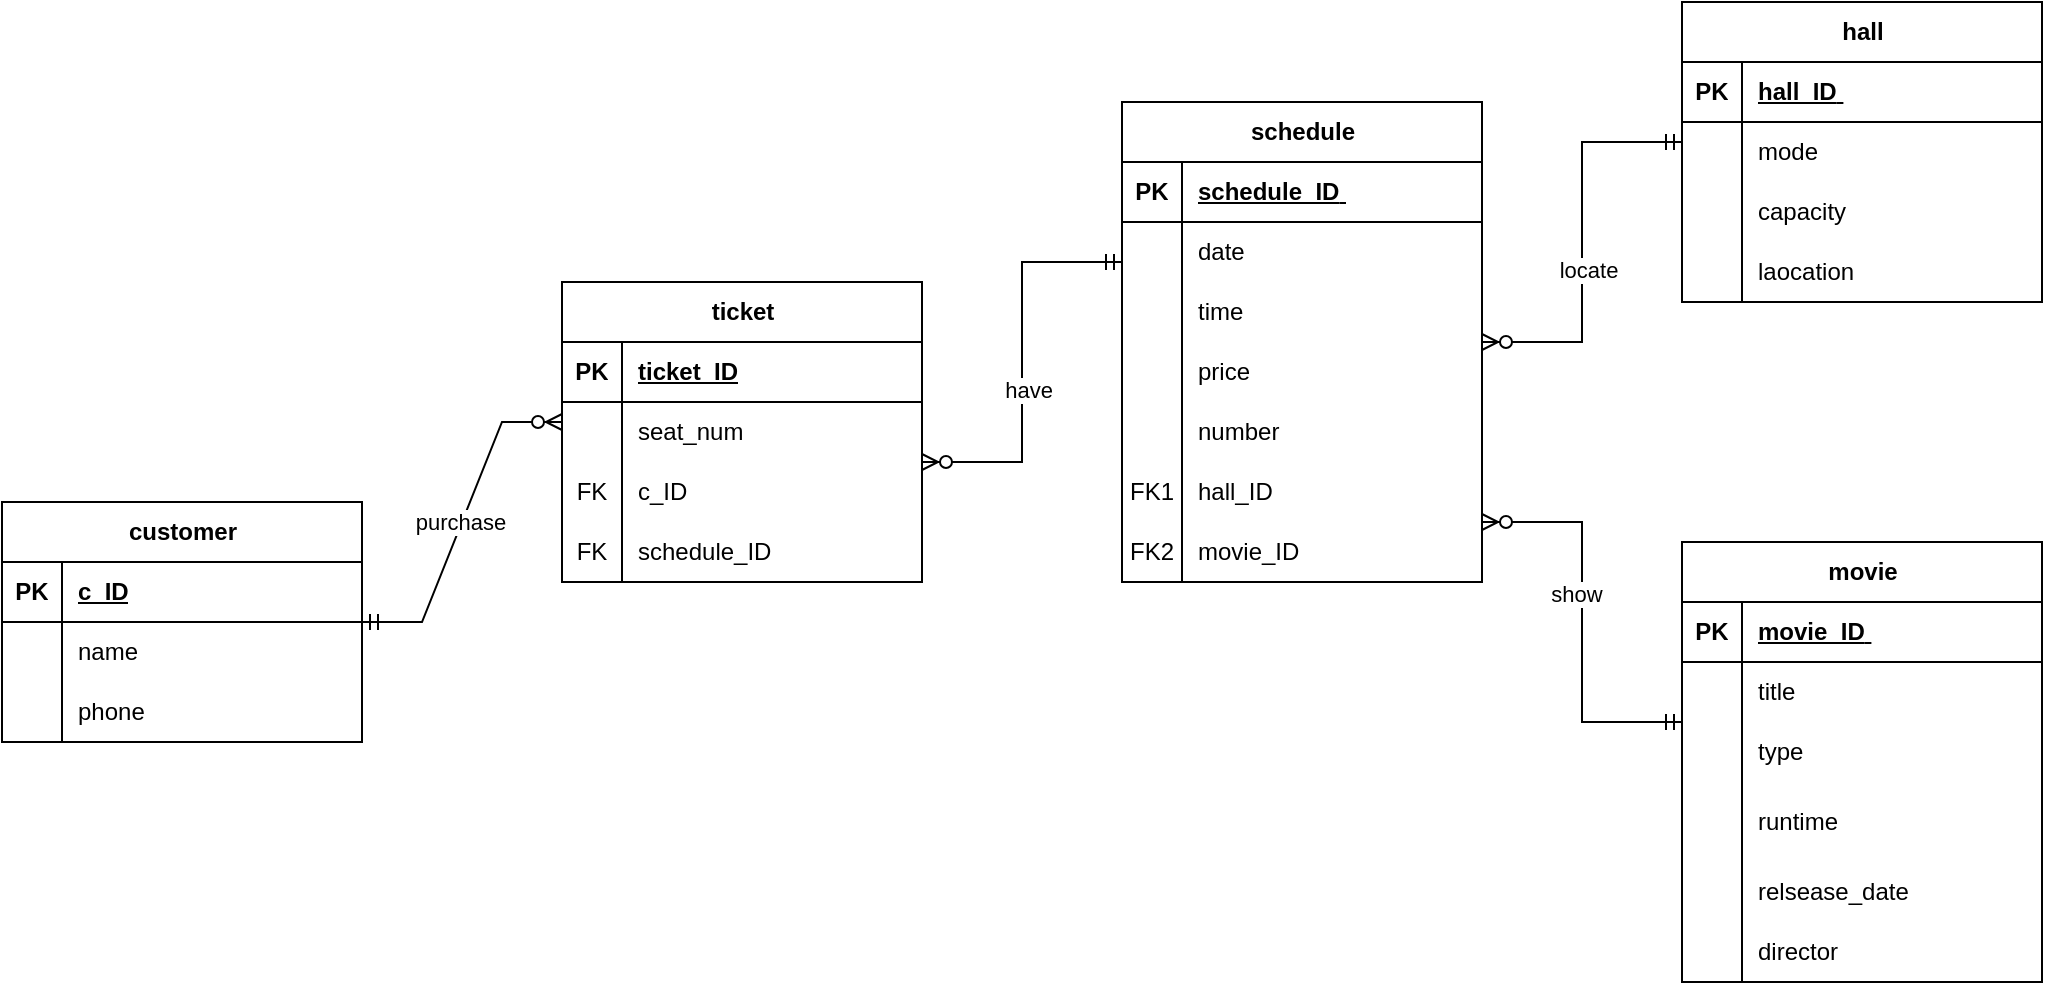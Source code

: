 <mxfile version="27.2.0">
  <diagram name="第 1 页" id="VyrL_tPM4hSTgGZ1lB1h">
    <mxGraphModel dx="2283" dy="2230" grid="1" gridSize="10" guides="1" tooltips="1" connect="1" arrows="1" fold="1" page="1" pageScale="1" pageWidth="827" pageHeight="1169" math="0" shadow="0">
      <root>
        <mxCell id="0" />
        <mxCell id="1" parent="0" />
        <mxCell id="VxuB3Sy7aqRvo5uuoUxa-56" value="customer" style="shape=table;startSize=30;container=1;collapsible=1;childLayout=tableLayout;fixedRows=1;rowLines=0;fontStyle=1;align=center;resizeLast=1;html=1;" vertex="1" parent="1">
          <mxGeometry x="-360" y="180" width="180" height="120" as="geometry" />
        </mxCell>
        <mxCell id="VxuB3Sy7aqRvo5uuoUxa-57" value="" style="shape=tableRow;horizontal=0;startSize=0;swimlaneHead=0;swimlaneBody=0;fillColor=none;collapsible=0;dropTarget=0;points=[[0,0.5],[1,0.5]];portConstraint=eastwest;top=0;left=0;right=0;bottom=1;" vertex="1" parent="VxuB3Sy7aqRvo5uuoUxa-56">
          <mxGeometry y="30" width="180" height="30" as="geometry" />
        </mxCell>
        <mxCell id="VxuB3Sy7aqRvo5uuoUxa-58" value="PK" style="shape=partialRectangle;connectable=0;fillColor=none;top=0;left=0;bottom=0;right=0;fontStyle=1;overflow=hidden;whiteSpace=wrap;html=1;" vertex="1" parent="VxuB3Sy7aqRvo5uuoUxa-57">
          <mxGeometry width="30" height="30" as="geometry">
            <mxRectangle width="30" height="30" as="alternateBounds" />
          </mxGeometry>
        </mxCell>
        <mxCell id="VxuB3Sy7aqRvo5uuoUxa-59" value="c_ID" style="shape=partialRectangle;connectable=0;fillColor=none;top=0;left=0;bottom=0;right=0;align=left;spacingLeft=6;fontStyle=5;overflow=hidden;whiteSpace=wrap;html=1;" vertex="1" parent="VxuB3Sy7aqRvo5uuoUxa-57">
          <mxGeometry x="30" width="150" height="30" as="geometry">
            <mxRectangle width="150" height="30" as="alternateBounds" />
          </mxGeometry>
        </mxCell>
        <mxCell id="VxuB3Sy7aqRvo5uuoUxa-60" value="" style="shape=tableRow;horizontal=0;startSize=0;swimlaneHead=0;swimlaneBody=0;fillColor=none;collapsible=0;dropTarget=0;points=[[0,0.5],[1,0.5]];portConstraint=eastwest;top=0;left=0;right=0;bottom=0;" vertex="1" parent="VxuB3Sy7aqRvo5uuoUxa-56">
          <mxGeometry y="60" width="180" height="30" as="geometry" />
        </mxCell>
        <mxCell id="VxuB3Sy7aqRvo5uuoUxa-61" value="" style="shape=partialRectangle;connectable=0;fillColor=none;top=0;left=0;bottom=0;right=0;editable=1;overflow=hidden;whiteSpace=wrap;html=1;" vertex="1" parent="VxuB3Sy7aqRvo5uuoUxa-60">
          <mxGeometry width="30" height="30" as="geometry">
            <mxRectangle width="30" height="30" as="alternateBounds" />
          </mxGeometry>
        </mxCell>
        <mxCell id="VxuB3Sy7aqRvo5uuoUxa-62" value="name" style="shape=partialRectangle;connectable=0;fillColor=none;top=0;left=0;bottom=0;right=0;align=left;spacingLeft=6;overflow=hidden;whiteSpace=wrap;html=1;" vertex="1" parent="VxuB3Sy7aqRvo5uuoUxa-60">
          <mxGeometry x="30" width="150" height="30" as="geometry">
            <mxRectangle width="150" height="30" as="alternateBounds" />
          </mxGeometry>
        </mxCell>
        <mxCell id="VxuB3Sy7aqRvo5uuoUxa-63" value="" style="shape=tableRow;horizontal=0;startSize=0;swimlaneHead=0;swimlaneBody=0;fillColor=none;collapsible=0;dropTarget=0;points=[[0,0.5],[1,0.5]];portConstraint=eastwest;top=0;left=0;right=0;bottom=0;" vertex="1" parent="VxuB3Sy7aqRvo5uuoUxa-56">
          <mxGeometry y="90" width="180" height="30" as="geometry" />
        </mxCell>
        <mxCell id="VxuB3Sy7aqRvo5uuoUxa-64" value="" style="shape=partialRectangle;connectable=0;fillColor=none;top=0;left=0;bottom=0;right=0;editable=1;overflow=hidden;whiteSpace=wrap;html=1;" vertex="1" parent="VxuB3Sy7aqRvo5uuoUxa-63">
          <mxGeometry width="30" height="30" as="geometry">
            <mxRectangle width="30" height="30" as="alternateBounds" />
          </mxGeometry>
        </mxCell>
        <mxCell id="VxuB3Sy7aqRvo5uuoUxa-65" value="phone" style="shape=partialRectangle;connectable=0;fillColor=none;top=0;left=0;bottom=0;right=0;align=left;spacingLeft=6;overflow=hidden;whiteSpace=wrap;html=1;" vertex="1" parent="VxuB3Sy7aqRvo5uuoUxa-63">
          <mxGeometry x="30" width="150" height="30" as="geometry">
            <mxRectangle width="150" height="30" as="alternateBounds" />
          </mxGeometry>
        </mxCell>
        <mxCell id="VxuB3Sy7aqRvo5uuoUxa-69" value="ticket" style="shape=table;startSize=30;container=1;collapsible=1;childLayout=tableLayout;fixedRows=1;rowLines=0;fontStyle=1;align=center;resizeLast=1;html=1;" vertex="1" parent="1">
          <mxGeometry x="-80" y="70" width="180" height="150" as="geometry" />
        </mxCell>
        <mxCell id="VxuB3Sy7aqRvo5uuoUxa-70" value="" style="shape=tableRow;horizontal=0;startSize=0;swimlaneHead=0;swimlaneBody=0;fillColor=none;collapsible=0;dropTarget=0;points=[[0,0.5],[1,0.5]];portConstraint=eastwest;top=0;left=0;right=0;bottom=1;" vertex="1" parent="VxuB3Sy7aqRvo5uuoUxa-69">
          <mxGeometry y="30" width="180" height="30" as="geometry" />
        </mxCell>
        <mxCell id="VxuB3Sy7aqRvo5uuoUxa-71" value="PK" style="shape=partialRectangle;connectable=0;fillColor=none;top=0;left=0;bottom=0;right=0;fontStyle=1;overflow=hidden;whiteSpace=wrap;html=1;" vertex="1" parent="VxuB3Sy7aqRvo5uuoUxa-70">
          <mxGeometry width="30" height="30" as="geometry">
            <mxRectangle width="30" height="30" as="alternateBounds" />
          </mxGeometry>
        </mxCell>
        <mxCell id="VxuB3Sy7aqRvo5uuoUxa-72" value="ticket_ID" style="shape=partialRectangle;connectable=0;fillColor=none;top=0;left=0;bottom=0;right=0;align=left;spacingLeft=6;fontStyle=5;overflow=hidden;whiteSpace=wrap;html=1;" vertex="1" parent="VxuB3Sy7aqRvo5uuoUxa-70">
          <mxGeometry x="30" width="150" height="30" as="geometry">
            <mxRectangle width="150" height="30" as="alternateBounds" />
          </mxGeometry>
        </mxCell>
        <mxCell id="VxuB3Sy7aqRvo5uuoUxa-73" value="" style="shape=tableRow;horizontal=0;startSize=0;swimlaneHead=0;swimlaneBody=0;fillColor=none;collapsible=0;dropTarget=0;points=[[0,0.5],[1,0.5]];portConstraint=eastwest;top=0;left=0;right=0;bottom=0;" vertex="1" parent="VxuB3Sy7aqRvo5uuoUxa-69">
          <mxGeometry y="60" width="180" height="30" as="geometry" />
        </mxCell>
        <mxCell id="VxuB3Sy7aqRvo5uuoUxa-74" value="" style="shape=partialRectangle;connectable=0;fillColor=none;top=0;left=0;bottom=0;right=0;editable=1;overflow=hidden;whiteSpace=wrap;html=1;" vertex="1" parent="VxuB3Sy7aqRvo5uuoUxa-73">
          <mxGeometry width="30" height="30" as="geometry">
            <mxRectangle width="30" height="30" as="alternateBounds" />
          </mxGeometry>
        </mxCell>
        <mxCell id="VxuB3Sy7aqRvo5uuoUxa-75" value="seat_num" style="shape=partialRectangle;connectable=0;fillColor=none;top=0;left=0;bottom=0;right=0;align=left;spacingLeft=6;overflow=hidden;whiteSpace=wrap;html=1;" vertex="1" parent="VxuB3Sy7aqRvo5uuoUxa-73">
          <mxGeometry x="30" width="150" height="30" as="geometry">
            <mxRectangle width="150" height="30" as="alternateBounds" />
          </mxGeometry>
        </mxCell>
        <mxCell id="VxuB3Sy7aqRvo5uuoUxa-76" value="" style="shape=tableRow;horizontal=0;startSize=0;swimlaneHead=0;swimlaneBody=0;fillColor=none;collapsible=0;dropTarget=0;points=[[0,0.5],[1,0.5]];portConstraint=eastwest;top=0;left=0;right=0;bottom=0;" vertex="1" parent="VxuB3Sy7aqRvo5uuoUxa-69">
          <mxGeometry y="90" width="180" height="30" as="geometry" />
        </mxCell>
        <mxCell id="VxuB3Sy7aqRvo5uuoUxa-77" value="FK" style="shape=partialRectangle;connectable=0;fillColor=none;top=0;left=0;bottom=0;right=0;editable=1;overflow=hidden;whiteSpace=wrap;html=1;" vertex="1" parent="VxuB3Sy7aqRvo5uuoUxa-76">
          <mxGeometry width="30" height="30" as="geometry">
            <mxRectangle width="30" height="30" as="alternateBounds" />
          </mxGeometry>
        </mxCell>
        <mxCell id="VxuB3Sy7aqRvo5uuoUxa-78" value="c_ID&amp;nbsp;" style="shape=partialRectangle;connectable=0;fillColor=none;top=0;left=0;bottom=0;right=0;align=left;spacingLeft=6;overflow=hidden;whiteSpace=wrap;html=1;" vertex="1" parent="VxuB3Sy7aqRvo5uuoUxa-76">
          <mxGeometry x="30" width="150" height="30" as="geometry">
            <mxRectangle width="150" height="30" as="alternateBounds" />
          </mxGeometry>
        </mxCell>
        <mxCell id="VxuB3Sy7aqRvo5uuoUxa-79" value="" style="shape=tableRow;horizontal=0;startSize=0;swimlaneHead=0;swimlaneBody=0;fillColor=none;collapsible=0;dropTarget=0;points=[[0,0.5],[1,0.5]];portConstraint=eastwest;top=0;left=0;right=0;bottom=0;" vertex="1" parent="VxuB3Sy7aqRvo5uuoUxa-69">
          <mxGeometry y="120" width="180" height="30" as="geometry" />
        </mxCell>
        <mxCell id="VxuB3Sy7aqRvo5uuoUxa-80" value="FK" style="shape=partialRectangle;connectable=0;fillColor=none;top=0;left=0;bottom=0;right=0;editable=1;overflow=hidden;whiteSpace=wrap;html=1;" vertex="1" parent="VxuB3Sy7aqRvo5uuoUxa-79">
          <mxGeometry width="30" height="30" as="geometry">
            <mxRectangle width="30" height="30" as="alternateBounds" />
          </mxGeometry>
        </mxCell>
        <mxCell id="VxuB3Sy7aqRvo5uuoUxa-81" value="schedule_ID" style="shape=partialRectangle;connectable=0;fillColor=none;top=0;left=0;bottom=0;right=0;align=left;spacingLeft=6;overflow=hidden;whiteSpace=wrap;html=1;" vertex="1" parent="VxuB3Sy7aqRvo5uuoUxa-79">
          <mxGeometry x="30" width="150" height="30" as="geometry">
            <mxRectangle width="150" height="30" as="alternateBounds" />
          </mxGeometry>
        </mxCell>
        <mxCell id="VxuB3Sy7aqRvo5uuoUxa-82" value="&lt;span style=&quot;text-align: left; text-wrap-mode: wrap;&quot;&gt;schedule&lt;/span&gt;" style="shape=table;startSize=30;container=1;collapsible=1;childLayout=tableLayout;fixedRows=1;rowLines=0;fontStyle=1;align=center;resizeLast=1;html=1;" vertex="1" parent="1">
          <mxGeometry x="200" y="-20" width="180" height="240" as="geometry" />
        </mxCell>
        <mxCell id="VxuB3Sy7aqRvo5uuoUxa-83" value="" style="shape=tableRow;horizontal=0;startSize=0;swimlaneHead=0;swimlaneBody=0;fillColor=none;collapsible=0;dropTarget=0;points=[[0,0.5],[1,0.5]];portConstraint=eastwest;top=0;left=0;right=0;bottom=1;" vertex="1" parent="VxuB3Sy7aqRvo5uuoUxa-82">
          <mxGeometry y="30" width="180" height="30" as="geometry" />
        </mxCell>
        <mxCell id="VxuB3Sy7aqRvo5uuoUxa-84" value="PK" style="shape=partialRectangle;connectable=0;fillColor=none;top=0;left=0;bottom=0;right=0;fontStyle=1;overflow=hidden;whiteSpace=wrap;html=1;" vertex="1" parent="VxuB3Sy7aqRvo5uuoUxa-83">
          <mxGeometry width="30" height="30" as="geometry">
            <mxRectangle width="30" height="30" as="alternateBounds" />
          </mxGeometry>
        </mxCell>
        <mxCell id="VxuB3Sy7aqRvo5uuoUxa-85" value="schedule_ID&lt;span style=&quot;font-weight: 400;&quot;&gt;&amp;nbsp;&lt;/span&gt;" style="shape=partialRectangle;connectable=0;fillColor=none;top=0;left=0;bottom=0;right=0;align=left;spacingLeft=6;fontStyle=5;overflow=hidden;whiteSpace=wrap;html=1;" vertex="1" parent="VxuB3Sy7aqRvo5uuoUxa-83">
          <mxGeometry x="30" width="150" height="30" as="geometry">
            <mxRectangle width="150" height="30" as="alternateBounds" />
          </mxGeometry>
        </mxCell>
        <mxCell id="VxuB3Sy7aqRvo5uuoUxa-86" value="" style="shape=tableRow;horizontal=0;startSize=0;swimlaneHead=0;swimlaneBody=0;fillColor=none;collapsible=0;dropTarget=0;points=[[0,0.5],[1,0.5]];portConstraint=eastwest;top=0;left=0;right=0;bottom=0;" vertex="1" parent="VxuB3Sy7aqRvo5uuoUxa-82">
          <mxGeometry y="60" width="180" height="30" as="geometry" />
        </mxCell>
        <mxCell id="VxuB3Sy7aqRvo5uuoUxa-87" value="" style="shape=partialRectangle;connectable=0;fillColor=none;top=0;left=0;bottom=0;right=0;editable=1;overflow=hidden;whiteSpace=wrap;html=1;" vertex="1" parent="VxuB3Sy7aqRvo5uuoUxa-86">
          <mxGeometry width="30" height="30" as="geometry">
            <mxRectangle width="30" height="30" as="alternateBounds" />
          </mxGeometry>
        </mxCell>
        <mxCell id="VxuB3Sy7aqRvo5uuoUxa-88" value="date" style="shape=partialRectangle;connectable=0;fillColor=none;top=0;left=0;bottom=0;right=0;align=left;spacingLeft=6;overflow=hidden;whiteSpace=wrap;html=1;" vertex="1" parent="VxuB3Sy7aqRvo5uuoUxa-86">
          <mxGeometry x="30" width="150" height="30" as="geometry">
            <mxRectangle width="150" height="30" as="alternateBounds" />
          </mxGeometry>
        </mxCell>
        <mxCell id="VxuB3Sy7aqRvo5uuoUxa-89" value="" style="shape=tableRow;horizontal=0;startSize=0;swimlaneHead=0;swimlaneBody=0;fillColor=none;collapsible=0;dropTarget=0;points=[[0,0.5],[1,0.5]];portConstraint=eastwest;top=0;left=0;right=0;bottom=0;" vertex="1" parent="VxuB3Sy7aqRvo5uuoUxa-82">
          <mxGeometry y="90" width="180" height="30" as="geometry" />
        </mxCell>
        <mxCell id="VxuB3Sy7aqRvo5uuoUxa-90" value="" style="shape=partialRectangle;connectable=0;fillColor=none;top=0;left=0;bottom=0;right=0;editable=1;overflow=hidden;whiteSpace=wrap;html=1;" vertex="1" parent="VxuB3Sy7aqRvo5uuoUxa-89">
          <mxGeometry width="30" height="30" as="geometry">
            <mxRectangle width="30" height="30" as="alternateBounds" />
          </mxGeometry>
        </mxCell>
        <mxCell id="VxuB3Sy7aqRvo5uuoUxa-91" value="time" style="shape=partialRectangle;connectable=0;fillColor=none;top=0;left=0;bottom=0;right=0;align=left;spacingLeft=6;overflow=hidden;whiteSpace=wrap;html=1;" vertex="1" parent="VxuB3Sy7aqRvo5uuoUxa-89">
          <mxGeometry x="30" width="150" height="30" as="geometry">
            <mxRectangle width="150" height="30" as="alternateBounds" />
          </mxGeometry>
        </mxCell>
        <mxCell id="VxuB3Sy7aqRvo5uuoUxa-92" value="" style="shape=tableRow;horizontal=0;startSize=0;swimlaneHead=0;swimlaneBody=0;fillColor=none;collapsible=0;dropTarget=0;points=[[0,0.5],[1,0.5]];portConstraint=eastwest;top=0;left=0;right=0;bottom=0;" vertex="1" parent="VxuB3Sy7aqRvo5uuoUxa-82">
          <mxGeometry y="120" width="180" height="30" as="geometry" />
        </mxCell>
        <mxCell id="VxuB3Sy7aqRvo5uuoUxa-93" value="" style="shape=partialRectangle;connectable=0;fillColor=none;top=0;left=0;bottom=0;right=0;editable=1;overflow=hidden;whiteSpace=wrap;html=1;" vertex="1" parent="VxuB3Sy7aqRvo5uuoUxa-92">
          <mxGeometry width="30" height="30" as="geometry">
            <mxRectangle width="30" height="30" as="alternateBounds" />
          </mxGeometry>
        </mxCell>
        <mxCell id="VxuB3Sy7aqRvo5uuoUxa-94" value="price" style="shape=partialRectangle;connectable=0;fillColor=none;top=0;left=0;bottom=0;right=0;align=left;spacingLeft=6;overflow=hidden;whiteSpace=wrap;html=1;" vertex="1" parent="VxuB3Sy7aqRvo5uuoUxa-92">
          <mxGeometry x="30" width="150" height="30" as="geometry">
            <mxRectangle width="150" height="30" as="alternateBounds" />
          </mxGeometry>
        </mxCell>
        <mxCell id="VxuB3Sy7aqRvo5uuoUxa-95" value="" style="shape=tableRow;horizontal=0;startSize=0;swimlaneHead=0;swimlaneBody=0;fillColor=none;collapsible=0;dropTarget=0;points=[[0,0.5],[1,0.5]];portConstraint=eastwest;top=0;left=0;right=0;bottom=0;" vertex="1" parent="VxuB3Sy7aqRvo5uuoUxa-82">
          <mxGeometry y="150" width="180" height="30" as="geometry" />
        </mxCell>
        <mxCell id="VxuB3Sy7aqRvo5uuoUxa-96" value="" style="shape=partialRectangle;connectable=0;fillColor=none;top=0;left=0;bottom=0;right=0;editable=1;overflow=hidden;whiteSpace=wrap;html=1;" vertex="1" parent="VxuB3Sy7aqRvo5uuoUxa-95">
          <mxGeometry width="30" height="30" as="geometry">
            <mxRectangle width="30" height="30" as="alternateBounds" />
          </mxGeometry>
        </mxCell>
        <mxCell id="VxuB3Sy7aqRvo5uuoUxa-97" value="number" style="shape=partialRectangle;connectable=0;fillColor=none;top=0;left=0;bottom=0;right=0;align=left;spacingLeft=6;overflow=hidden;whiteSpace=wrap;html=1;" vertex="1" parent="VxuB3Sy7aqRvo5uuoUxa-95">
          <mxGeometry x="30" width="150" height="30" as="geometry">
            <mxRectangle width="150" height="30" as="alternateBounds" />
          </mxGeometry>
        </mxCell>
        <mxCell id="VxuB3Sy7aqRvo5uuoUxa-98" value="" style="shape=tableRow;horizontal=0;startSize=0;swimlaneHead=0;swimlaneBody=0;fillColor=none;collapsible=0;dropTarget=0;points=[[0,0.5],[1,0.5]];portConstraint=eastwest;top=0;left=0;right=0;bottom=0;" vertex="1" parent="VxuB3Sy7aqRvo5uuoUxa-82">
          <mxGeometry y="180" width="180" height="30" as="geometry" />
        </mxCell>
        <mxCell id="VxuB3Sy7aqRvo5uuoUxa-99" value="FK1" style="shape=partialRectangle;connectable=0;fillColor=none;top=0;left=0;bottom=0;right=0;editable=1;overflow=hidden;whiteSpace=wrap;html=1;" vertex="1" parent="VxuB3Sy7aqRvo5uuoUxa-98">
          <mxGeometry width="30" height="30" as="geometry">
            <mxRectangle width="30" height="30" as="alternateBounds" />
          </mxGeometry>
        </mxCell>
        <mxCell id="VxuB3Sy7aqRvo5uuoUxa-100" value="hall_ID" style="shape=partialRectangle;connectable=0;fillColor=none;top=0;left=0;bottom=0;right=0;align=left;spacingLeft=6;overflow=hidden;whiteSpace=wrap;html=1;" vertex="1" parent="VxuB3Sy7aqRvo5uuoUxa-98">
          <mxGeometry x="30" width="150" height="30" as="geometry">
            <mxRectangle width="150" height="30" as="alternateBounds" />
          </mxGeometry>
        </mxCell>
        <mxCell id="VxuB3Sy7aqRvo5uuoUxa-101" value="" style="shape=tableRow;horizontal=0;startSize=0;swimlaneHead=0;swimlaneBody=0;fillColor=none;collapsible=0;dropTarget=0;points=[[0,0.5],[1,0.5]];portConstraint=eastwest;top=0;left=0;right=0;bottom=0;" vertex="1" parent="VxuB3Sy7aqRvo5uuoUxa-82">
          <mxGeometry y="210" width="180" height="30" as="geometry" />
        </mxCell>
        <mxCell id="VxuB3Sy7aqRvo5uuoUxa-102" value="FK2" style="shape=partialRectangle;connectable=0;fillColor=none;top=0;left=0;bottom=0;right=0;editable=1;overflow=hidden;whiteSpace=wrap;html=1;" vertex="1" parent="VxuB3Sy7aqRvo5uuoUxa-101">
          <mxGeometry width="30" height="30" as="geometry">
            <mxRectangle width="30" height="30" as="alternateBounds" />
          </mxGeometry>
        </mxCell>
        <mxCell id="VxuB3Sy7aqRvo5uuoUxa-103" value="movie_ID" style="shape=partialRectangle;connectable=0;fillColor=none;top=0;left=0;bottom=0;right=0;align=left;spacingLeft=6;overflow=hidden;whiteSpace=wrap;html=1;" vertex="1" parent="VxuB3Sy7aqRvo5uuoUxa-101">
          <mxGeometry x="30" width="150" height="30" as="geometry">
            <mxRectangle width="150" height="30" as="alternateBounds" />
          </mxGeometry>
        </mxCell>
        <mxCell id="VxuB3Sy7aqRvo5uuoUxa-104" value="&lt;div style=&quot;text-align: left;&quot;&gt;&lt;span style=&quot;background-color: transparent; color: light-dark(rgb(0, 0, 0), rgb(255, 255, 255)); text-wrap-mode: wrap;&quot;&gt;hall&lt;/span&gt;&lt;/div&gt;" style="shape=table;startSize=30;container=1;collapsible=1;childLayout=tableLayout;fixedRows=1;rowLines=0;fontStyle=1;align=center;resizeLast=1;html=1;" vertex="1" parent="1">
          <mxGeometry x="480" y="-70" width="180" height="150" as="geometry" />
        </mxCell>
        <mxCell id="VxuB3Sy7aqRvo5uuoUxa-105" value="" style="shape=tableRow;horizontal=0;startSize=0;swimlaneHead=0;swimlaneBody=0;fillColor=none;collapsible=0;dropTarget=0;points=[[0,0.5],[1,0.5]];portConstraint=eastwest;top=0;left=0;right=0;bottom=1;" vertex="1" parent="VxuB3Sy7aqRvo5uuoUxa-104">
          <mxGeometry y="30" width="180" height="30" as="geometry" />
        </mxCell>
        <mxCell id="VxuB3Sy7aqRvo5uuoUxa-106" value="PK" style="shape=partialRectangle;connectable=0;fillColor=none;top=0;left=0;bottom=0;right=0;fontStyle=1;overflow=hidden;whiteSpace=wrap;html=1;" vertex="1" parent="VxuB3Sy7aqRvo5uuoUxa-105">
          <mxGeometry width="30" height="30" as="geometry">
            <mxRectangle width="30" height="30" as="alternateBounds" />
          </mxGeometry>
        </mxCell>
        <mxCell id="VxuB3Sy7aqRvo5uuoUxa-107" value="hall_ID&lt;span style=&quot;font-weight: 400;&quot;&gt;&amp;nbsp;&lt;/span&gt;" style="shape=partialRectangle;connectable=0;fillColor=none;top=0;left=0;bottom=0;right=0;align=left;spacingLeft=6;fontStyle=5;overflow=hidden;whiteSpace=wrap;html=1;" vertex="1" parent="VxuB3Sy7aqRvo5uuoUxa-105">
          <mxGeometry x="30" width="150" height="30" as="geometry">
            <mxRectangle width="150" height="30" as="alternateBounds" />
          </mxGeometry>
        </mxCell>
        <mxCell id="VxuB3Sy7aqRvo5uuoUxa-108" value="" style="shape=tableRow;horizontal=0;startSize=0;swimlaneHead=0;swimlaneBody=0;fillColor=none;collapsible=0;dropTarget=0;points=[[0,0.5],[1,0.5]];portConstraint=eastwest;top=0;left=0;right=0;bottom=0;" vertex="1" parent="VxuB3Sy7aqRvo5uuoUxa-104">
          <mxGeometry y="60" width="180" height="30" as="geometry" />
        </mxCell>
        <mxCell id="VxuB3Sy7aqRvo5uuoUxa-109" value="" style="shape=partialRectangle;connectable=0;fillColor=none;top=0;left=0;bottom=0;right=0;editable=1;overflow=hidden;whiteSpace=wrap;html=1;" vertex="1" parent="VxuB3Sy7aqRvo5uuoUxa-108">
          <mxGeometry width="30" height="30" as="geometry">
            <mxRectangle width="30" height="30" as="alternateBounds" />
          </mxGeometry>
        </mxCell>
        <mxCell id="VxuB3Sy7aqRvo5uuoUxa-110" value="mode" style="shape=partialRectangle;connectable=0;fillColor=none;top=0;left=0;bottom=0;right=0;align=left;spacingLeft=6;overflow=hidden;whiteSpace=wrap;html=1;" vertex="1" parent="VxuB3Sy7aqRvo5uuoUxa-108">
          <mxGeometry x="30" width="150" height="30" as="geometry">
            <mxRectangle width="150" height="30" as="alternateBounds" />
          </mxGeometry>
        </mxCell>
        <mxCell id="VxuB3Sy7aqRvo5uuoUxa-111" value="" style="shape=tableRow;horizontal=0;startSize=0;swimlaneHead=0;swimlaneBody=0;fillColor=none;collapsible=0;dropTarget=0;points=[[0,0.5],[1,0.5]];portConstraint=eastwest;top=0;left=0;right=0;bottom=0;" vertex="1" parent="VxuB3Sy7aqRvo5uuoUxa-104">
          <mxGeometry y="90" width="180" height="30" as="geometry" />
        </mxCell>
        <mxCell id="VxuB3Sy7aqRvo5uuoUxa-112" value="" style="shape=partialRectangle;connectable=0;fillColor=none;top=0;left=0;bottom=0;right=0;editable=1;overflow=hidden;whiteSpace=wrap;html=1;" vertex="1" parent="VxuB3Sy7aqRvo5uuoUxa-111">
          <mxGeometry width="30" height="30" as="geometry">
            <mxRectangle width="30" height="30" as="alternateBounds" />
          </mxGeometry>
        </mxCell>
        <mxCell id="VxuB3Sy7aqRvo5uuoUxa-113" value="capacity" style="shape=partialRectangle;connectable=0;fillColor=none;top=0;left=0;bottom=0;right=0;align=left;spacingLeft=6;overflow=hidden;whiteSpace=wrap;html=1;" vertex="1" parent="VxuB3Sy7aqRvo5uuoUxa-111">
          <mxGeometry x="30" width="150" height="30" as="geometry">
            <mxRectangle width="150" height="30" as="alternateBounds" />
          </mxGeometry>
        </mxCell>
        <mxCell id="VxuB3Sy7aqRvo5uuoUxa-114" value="" style="shape=tableRow;horizontal=0;startSize=0;swimlaneHead=0;swimlaneBody=0;fillColor=none;collapsible=0;dropTarget=0;points=[[0,0.5],[1,0.5]];portConstraint=eastwest;top=0;left=0;right=0;bottom=0;" vertex="1" parent="VxuB3Sy7aqRvo5uuoUxa-104">
          <mxGeometry y="120" width="180" height="30" as="geometry" />
        </mxCell>
        <mxCell id="VxuB3Sy7aqRvo5uuoUxa-115" value="" style="shape=partialRectangle;connectable=0;fillColor=none;top=0;left=0;bottom=0;right=0;editable=1;overflow=hidden;whiteSpace=wrap;html=1;" vertex="1" parent="VxuB3Sy7aqRvo5uuoUxa-114">
          <mxGeometry width="30" height="30" as="geometry">
            <mxRectangle width="30" height="30" as="alternateBounds" />
          </mxGeometry>
        </mxCell>
        <mxCell id="VxuB3Sy7aqRvo5uuoUxa-116" value="laocation" style="shape=partialRectangle;connectable=0;fillColor=none;top=0;left=0;bottom=0;right=0;align=left;spacingLeft=6;overflow=hidden;whiteSpace=wrap;html=1;" vertex="1" parent="VxuB3Sy7aqRvo5uuoUxa-114">
          <mxGeometry x="30" width="150" height="30" as="geometry">
            <mxRectangle width="150" height="30" as="alternateBounds" />
          </mxGeometry>
        </mxCell>
        <mxCell id="VxuB3Sy7aqRvo5uuoUxa-126" value="&lt;div style=&quot;text-align: left;&quot;&gt;&lt;span style=&quot;text-wrap-mode: wrap;&quot;&gt;movie&lt;/span&gt;&lt;/div&gt;" style="shape=table;startSize=30;container=1;collapsible=1;childLayout=tableLayout;fixedRows=1;rowLines=0;fontStyle=1;align=center;resizeLast=1;html=1;" vertex="1" parent="1">
          <mxGeometry x="480" y="200" width="180" height="220" as="geometry" />
        </mxCell>
        <mxCell id="VxuB3Sy7aqRvo5uuoUxa-127" value="" style="shape=tableRow;horizontal=0;startSize=0;swimlaneHead=0;swimlaneBody=0;fillColor=none;collapsible=0;dropTarget=0;points=[[0,0.5],[1,0.5]];portConstraint=eastwest;top=0;left=0;right=0;bottom=1;" vertex="1" parent="VxuB3Sy7aqRvo5uuoUxa-126">
          <mxGeometry y="30" width="180" height="30" as="geometry" />
        </mxCell>
        <mxCell id="VxuB3Sy7aqRvo5uuoUxa-128" value="PK" style="shape=partialRectangle;connectable=0;fillColor=none;top=0;left=0;bottom=0;right=0;fontStyle=1;overflow=hidden;whiteSpace=wrap;html=1;" vertex="1" parent="VxuB3Sy7aqRvo5uuoUxa-127">
          <mxGeometry width="30" height="30" as="geometry">
            <mxRectangle width="30" height="30" as="alternateBounds" />
          </mxGeometry>
        </mxCell>
        <mxCell id="VxuB3Sy7aqRvo5uuoUxa-129" value="movie_ID&lt;span style=&quot;font-weight: 400;&quot;&gt;&amp;nbsp;&lt;/span&gt;" style="shape=partialRectangle;connectable=0;fillColor=none;top=0;left=0;bottom=0;right=0;align=left;spacingLeft=6;fontStyle=5;overflow=hidden;whiteSpace=wrap;html=1;" vertex="1" parent="VxuB3Sy7aqRvo5uuoUxa-127">
          <mxGeometry x="30" width="150" height="30" as="geometry">
            <mxRectangle width="150" height="30" as="alternateBounds" />
          </mxGeometry>
        </mxCell>
        <mxCell id="VxuB3Sy7aqRvo5uuoUxa-130" value="" style="shape=tableRow;horizontal=0;startSize=0;swimlaneHead=0;swimlaneBody=0;fillColor=none;collapsible=0;dropTarget=0;points=[[0,0.5],[1,0.5]];portConstraint=eastwest;top=0;left=0;right=0;bottom=0;" vertex="1" parent="VxuB3Sy7aqRvo5uuoUxa-126">
          <mxGeometry y="60" width="180" height="30" as="geometry" />
        </mxCell>
        <mxCell id="VxuB3Sy7aqRvo5uuoUxa-131" value="" style="shape=partialRectangle;connectable=0;fillColor=none;top=0;left=0;bottom=0;right=0;editable=1;overflow=hidden;whiteSpace=wrap;html=1;" vertex="1" parent="VxuB3Sy7aqRvo5uuoUxa-130">
          <mxGeometry width="30" height="30" as="geometry">
            <mxRectangle width="30" height="30" as="alternateBounds" />
          </mxGeometry>
        </mxCell>
        <mxCell id="VxuB3Sy7aqRvo5uuoUxa-132" value="title" style="shape=partialRectangle;connectable=0;fillColor=none;top=0;left=0;bottom=0;right=0;align=left;spacingLeft=6;overflow=hidden;whiteSpace=wrap;html=1;" vertex="1" parent="VxuB3Sy7aqRvo5uuoUxa-130">
          <mxGeometry x="30" width="150" height="30" as="geometry">
            <mxRectangle width="150" height="30" as="alternateBounds" />
          </mxGeometry>
        </mxCell>
        <mxCell id="VxuB3Sy7aqRvo5uuoUxa-133" value="" style="shape=tableRow;horizontal=0;startSize=0;swimlaneHead=0;swimlaneBody=0;fillColor=none;collapsible=0;dropTarget=0;points=[[0,0.5],[1,0.5]];portConstraint=eastwest;top=0;left=0;right=0;bottom=0;" vertex="1" parent="VxuB3Sy7aqRvo5uuoUxa-126">
          <mxGeometry y="90" width="180" height="30" as="geometry" />
        </mxCell>
        <mxCell id="VxuB3Sy7aqRvo5uuoUxa-134" value="" style="shape=partialRectangle;connectable=0;fillColor=none;top=0;left=0;bottom=0;right=0;editable=1;overflow=hidden;whiteSpace=wrap;html=1;" vertex="1" parent="VxuB3Sy7aqRvo5uuoUxa-133">
          <mxGeometry width="30" height="30" as="geometry">
            <mxRectangle width="30" height="30" as="alternateBounds" />
          </mxGeometry>
        </mxCell>
        <mxCell id="VxuB3Sy7aqRvo5uuoUxa-135" value="type" style="shape=partialRectangle;connectable=0;fillColor=none;top=0;left=0;bottom=0;right=0;align=left;spacingLeft=6;overflow=hidden;whiteSpace=wrap;html=1;" vertex="1" parent="VxuB3Sy7aqRvo5uuoUxa-133">
          <mxGeometry x="30" width="150" height="30" as="geometry">
            <mxRectangle width="150" height="30" as="alternateBounds" />
          </mxGeometry>
        </mxCell>
        <mxCell id="VxuB3Sy7aqRvo5uuoUxa-136" value="" style="shape=tableRow;horizontal=0;startSize=0;swimlaneHead=0;swimlaneBody=0;fillColor=none;collapsible=0;dropTarget=0;points=[[0,0.5],[1,0.5]];portConstraint=eastwest;top=0;left=0;right=0;bottom=0;" vertex="1" parent="VxuB3Sy7aqRvo5uuoUxa-126">
          <mxGeometry y="120" width="180" height="40" as="geometry" />
        </mxCell>
        <mxCell id="VxuB3Sy7aqRvo5uuoUxa-137" value="" style="shape=partialRectangle;connectable=0;fillColor=none;top=0;left=0;bottom=0;right=0;editable=1;overflow=hidden;whiteSpace=wrap;html=1;" vertex="1" parent="VxuB3Sy7aqRvo5uuoUxa-136">
          <mxGeometry width="30" height="40" as="geometry">
            <mxRectangle width="30" height="40" as="alternateBounds" />
          </mxGeometry>
        </mxCell>
        <mxCell id="VxuB3Sy7aqRvo5uuoUxa-138" value="runtime" style="shape=partialRectangle;connectable=0;fillColor=none;top=0;left=0;bottom=0;right=0;align=left;spacingLeft=6;overflow=hidden;whiteSpace=wrap;html=1;" vertex="1" parent="VxuB3Sy7aqRvo5uuoUxa-136">
          <mxGeometry x="30" width="150" height="40" as="geometry">
            <mxRectangle width="150" height="40" as="alternateBounds" />
          </mxGeometry>
        </mxCell>
        <mxCell id="VxuB3Sy7aqRvo5uuoUxa-139" value="" style="shape=tableRow;horizontal=0;startSize=0;swimlaneHead=0;swimlaneBody=0;fillColor=none;collapsible=0;dropTarget=0;points=[[0,0.5],[1,0.5]];portConstraint=eastwest;top=0;left=0;right=0;bottom=0;" vertex="1" parent="VxuB3Sy7aqRvo5uuoUxa-126">
          <mxGeometry y="160" width="180" height="30" as="geometry" />
        </mxCell>
        <mxCell id="VxuB3Sy7aqRvo5uuoUxa-140" value="" style="shape=partialRectangle;connectable=0;fillColor=none;top=0;left=0;bottom=0;right=0;editable=1;overflow=hidden;whiteSpace=wrap;html=1;" vertex="1" parent="VxuB3Sy7aqRvo5uuoUxa-139">
          <mxGeometry width="30" height="30" as="geometry">
            <mxRectangle width="30" height="30" as="alternateBounds" />
          </mxGeometry>
        </mxCell>
        <mxCell id="VxuB3Sy7aqRvo5uuoUxa-141" value="relsease_date" style="shape=partialRectangle;connectable=0;fillColor=none;top=0;left=0;bottom=0;right=0;align=left;spacingLeft=6;overflow=hidden;whiteSpace=wrap;html=1;" vertex="1" parent="VxuB3Sy7aqRvo5uuoUxa-139">
          <mxGeometry x="30" width="150" height="30" as="geometry">
            <mxRectangle width="150" height="30" as="alternateBounds" />
          </mxGeometry>
        </mxCell>
        <mxCell id="VxuB3Sy7aqRvo5uuoUxa-142" value="" style="shape=tableRow;horizontal=0;startSize=0;swimlaneHead=0;swimlaneBody=0;fillColor=none;collapsible=0;dropTarget=0;points=[[0,0.5],[1,0.5]];portConstraint=eastwest;top=0;left=0;right=0;bottom=0;" vertex="1" parent="VxuB3Sy7aqRvo5uuoUxa-126">
          <mxGeometry y="190" width="180" height="30" as="geometry" />
        </mxCell>
        <mxCell id="VxuB3Sy7aqRvo5uuoUxa-143" value="" style="shape=partialRectangle;connectable=0;fillColor=none;top=0;left=0;bottom=0;right=0;editable=1;overflow=hidden;whiteSpace=wrap;html=1;" vertex="1" parent="VxuB3Sy7aqRvo5uuoUxa-142">
          <mxGeometry width="30" height="30" as="geometry">
            <mxRectangle width="30" height="30" as="alternateBounds" />
          </mxGeometry>
        </mxCell>
        <mxCell id="VxuB3Sy7aqRvo5uuoUxa-144" value="director" style="shape=partialRectangle;connectable=0;fillColor=none;top=0;left=0;bottom=0;right=0;align=left;spacingLeft=6;overflow=hidden;whiteSpace=wrap;html=1;" vertex="1" parent="VxuB3Sy7aqRvo5uuoUxa-142">
          <mxGeometry x="30" width="150" height="30" as="geometry">
            <mxRectangle width="150" height="30" as="alternateBounds" />
          </mxGeometry>
        </mxCell>
        <mxCell id="VxuB3Sy7aqRvo5uuoUxa-155" value="" style="edgeStyle=entityRelationEdgeStyle;fontSize=12;html=1;endArrow=ERzeroToMany;startArrow=ERmandOne;rounded=0;" edge="1" parent="1">
          <mxGeometry width="100" height="100" relative="1" as="geometry">
            <mxPoint x="-180" y="240" as="sourcePoint" />
            <mxPoint x="-80" y="140" as="targetPoint" />
            <Array as="points">
              <mxPoint x="-140" y="240" />
            </Array>
          </mxGeometry>
        </mxCell>
        <mxCell id="VxuB3Sy7aqRvo5uuoUxa-156" value="purchase" style="edgeLabel;html=1;align=center;verticalAlign=middle;resizable=0;points=[];" vertex="1" connectable="0" parent="VxuB3Sy7aqRvo5uuoUxa-155">
          <mxGeometry x="-0.007" y="1" relative="1" as="geometry">
            <mxPoint as="offset" />
          </mxGeometry>
        </mxCell>
        <mxCell id="VxuB3Sy7aqRvo5uuoUxa-176" value="" style="endArrow=ERzeroToMany;startArrow=ERmandOne;rounded=0;edgeStyle=elbowEdgeStyle;html=1;elbow=horizontal;" edge="1" parent="1">
          <mxGeometry width="100" height="100" relative="1" as="geometry">
            <mxPoint x="200" y="60" as="sourcePoint" />
            <mxPoint x="100" y="160" as="targetPoint" />
            <Array as="points">
              <mxPoint x="150" y="120" />
            </Array>
          </mxGeometry>
        </mxCell>
        <mxCell id="VxuB3Sy7aqRvo5uuoUxa-184" value="have" style="edgeLabel;html=1;align=center;verticalAlign=middle;resizable=0;points=[];" vertex="1" connectable="0" parent="VxuB3Sy7aqRvo5uuoUxa-176">
          <mxGeometry x="0.141" y="3" relative="1" as="geometry">
            <mxPoint as="offset" />
          </mxGeometry>
        </mxCell>
        <mxCell id="VxuB3Sy7aqRvo5uuoUxa-185" value="" style="endArrow=ERzeroToMany;startArrow=ERmandOne;rounded=0;edgeStyle=elbowEdgeStyle;html=1;elbow=horizontal;" edge="1" parent="1">
          <mxGeometry width="100" height="100" relative="1" as="geometry">
            <mxPoint x="480" as="sourcePoint" />
            <mxPoint x="380" y="100" as="targetPoint" />
            <Array as="points">
              <mxPoint x="430" y="60" />
            </Array>
          </mxGeometry>
        </mxCell>
        <mxCell id="VxuB3Sy7aqRvo5uuoUxa-186" value="locate" style="edgeLabel;html=1;align=center;verticalAlign=middle;resizable=0;points=[];" vertex="1" connectable="0" parent="VxuB3Sy7aqRvo5uuoUxa-185">
          <mxGeometry x="0.141" y="3" relative="1" as="geometry">
            <mxPoint as="offset" />
          </mxGeometry>
        </mxCell>
        <mxCell id="VxuB3Sy7aqRvo5uuoUxa-187" value="" style="endArrow=ERzeroToMany;startArrow=ERmandOne;rounded=0;edgeStyle=elbowEdgeStyle;html=1;elbow=horizontal;" edge="1" parent="1">
          <mxGeometry width="100" height="100" relative="1" as="geometry">
            <mxPoint x="480" y="290" as="sourcePoint" />
            <mxPoint x="380" y="190" as="targetPoint" />
            <Array as="points">
              <mxPoint x="430" y="230" />
            </Array>
          </mxGeometry>
        </mxCell>
        <mxCell id="VxuB3Sy7aqRvo5uuoUxa-188" value="show" style="edgeLabel;html=1;align=center;verticalAlign=middle;resizable=0;points=[];" vertex="1" connectable="0" parent="VxuB3Sy7aqRvo5uuoUxa-187">
          <mxGeometry x="0.141" y="3" relative="1" as="geometry">
            <mxPoint as="offset" />
          </mxGeometry>
        </mxCell>
      </root>
    </mxGraphModel>
  </diagram>
</mxfile>
